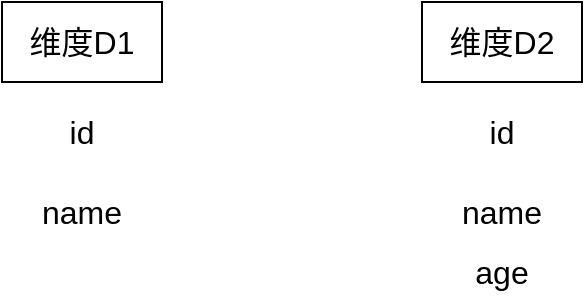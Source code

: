 <mxfile version="17.1.3" type="github">
  <diagram id="D9r5dB2LFCZVyrgBXVgn" name="第 1 页">
    <mxGraphModel dx="2426" dy="1320" grid="1" gridSize="10" guides="1" tooltips="1" connect="1" arrows="1" fold="1" page="1" pageScale="1" pageWidth="1920" pageHeight="1200" math="0" shadow="0">
      <root>
        <mxCell id="0" />
        <mxCell id="1" parent="0" />
        <mxCell id="iH5w5ZscSejBlB79s6sn-1" value="维度D1" style="rounded=0;whiteSpace=wrap;html=1;fontSize=16;" vertex="1" parent="1">
          <mxGeometry x="120" y="100" width="80" height="40" as="geometry" />
        </mxCell>
        <mxCell id="iH5w5ZscSejBlB79s6sn-2" value="id" style="text;html=1;strokeColor=none;fillColor=none;align=center;verticalAlign=middle;whiteSpace=wrap;rounded=0;fontSize=16;" vertex="1" parent="1">
          <mxGeometry x="130" y="150" width="60" height="30" as="geometry" />
        </mxCell>
        <mxCell id="iH5w5ZscSejBlB79s6sn-3" value="name" style="text;html=1;strokeColor=none;fillColor=none;align=center;verticalAlign=middle;whiteSpace=wrap;rounded=0;fontSize=16;" vertex="1" parent="1">
          <mxGeometry x="130" y="190" width="60" height="30" as="geometry" />
        </mxCell>
        <mxCell id="iH5w5ZscSejBlB79s6sn-4" value="维度D2" style="rounded=0;whiteSpace=wrap;html=1;fontSize=16;" vertex="1" parent="1">
          <mxGeometry x="330" y="100" width="80" height="40" as="geometry" />
        </mxCell>
        <mxCell id="iH5w5ZscSejBlB79s6sn-5" value="id" style="text;html=1;strokeColor=none;fillColor=none;align=center;verticalAlign=middle;whiteSpace=wrap;rounded=0;fontSize=16;" vertex="1" parent="1">
          <mxGeometry x="340" y="150" width="60" height="30" as="geometry" />
        </mxCell>
        <mxCell id="iH5w5ZscSejBlB79s6sn-6" value="name" style="text;html=1;strokeColor=none;fillColor=none;align=center;verticalAlign=middle;whiteSpace=wrap;rounded=0;fontSize=16;" vertex="1" parent="1">
          <mxGeometry x="340" y="190" width="60" height="30" as="geometry" />
        </mxCell>
        <mxCell id="iH5w5ZscSejBlB79s6sn-7" value="age" style="text;html=1;strokeColor=none;fillColor=none;align=center;verticalAlign=middle;whiteSpace=wrap;rounded=0;fontSize=16;" vertex="1" parent="1">
          <mxGeometry x="340" y="220" width="60" height="30" as="geometry" />
        </mxCell>
      </root>
    </mxGraphModel>
  </diagram>
</mxfile>
